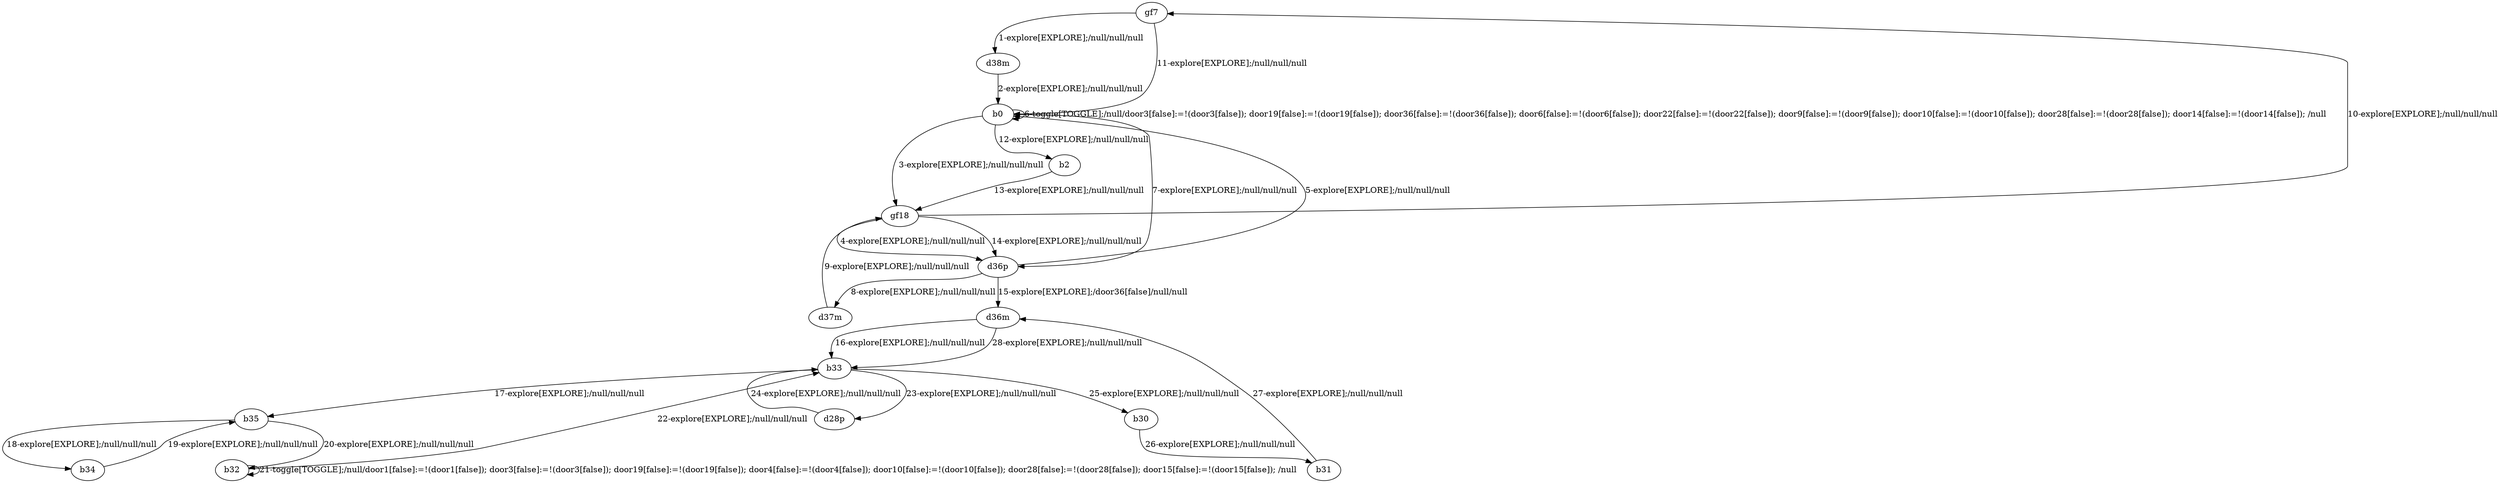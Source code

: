 # Total number of goals covered by this test: 7
# b35 --> b34
# d36m --> b33
# b33 --> b30
# b32 --> b32
# b32 --> b33
# b30 --> b31
# b34 --> b35

digraph g {
"gf7" -> "d38m" [label = "1-explore[EXPLORE];/null/null/null"];
"d38m" -> "b0" [label = "2-explore[EXPLORE];/null/null/null"];
"b0" -> "gf18" [label = "3-explore[EXPLORE];/null/null/null"];
"gf18" -> "d36p" [label = "4-explore[EXPLORE];/null/null/null"];
"d36p" -> "b0" [label = "5-explore[EXPLORE];/null/null/null"];
"b0" -> "b0" [label = "6-toggle[TOGGLE];/null/door3[false]:=!(door3[false]); door19[false]:=!(door19[false]); door36[false]:=!(door36[false]); door6[false]:=!(door6[false]); door22[false]:=!(door22[false]); door9[false]:=!(door9[false]); door10[false]:=!(door10[false]); door28[false]:=!(door28[false]); door14[false]:=!(door14[false]); /null"];
"b0" -> "d36p" [label = "7-explore[EXPLORE];/null/null/null"];
"d36p" -> "d37m" [label = "8-explore[EXPLORE];/null/null/null"];
"d37m" -> "gf18" [label = "9-explore[EXPLORE];/null/null/null"];
"gf18" -> "gf7" [label = "10-explore[EXPLORE];/null/null/null"];
"gf7" -> "b0" [label = "11-explore[EXPLORE];/null/null/null"];
"b0" -> "b2" [label = "12-explore[EXPLORE];/null/null/null"];
"b2" -> "gf18" [label = "13-explore[EXPLORE];/null/null/null"];
"gf18" -> "d36p" [label = "14-explore[EXPLORE];/null/null/null"];
"d36p" -> "d36m" [label = "15-explore[EXPLORE];/door36[false]/null/null"];
"d36m" -> "b33" [label = "16-explore[EXPLORE];/null/null/null"];
"b33" -> "b35" [label = "17-explore[EXPLORE];/null/null/null"];
"b35" -> "b34" [label = "18-explore[EXPLORE];/null/null/null"];
"b34" -> "b35" [label = "19-explore[EXPLORE];/null/null/null"];
"b35" -> "b32" [label = "20-explore[EXPLORE];/null/null/null"];
"b32" -> "b32" [label = "21-toggle[TOGGLE];/null/door1[false]:=!(door1[false]); door3[false]:=!(door3[false]); door19[false]:=!(door19[false]); door4[false]:=!(door4[false]); door10[false]:=!(door10[false]); door28[false]:=!(door28[false]); door15[false]:=!(door15[false]); /null"];
"b32" -> "b33" [label = "22-explore[EXPLORE];/null/null/null"];
"b33" -> "d28p" [label = "23-explore[EXPLORE];/null/null/null"];
"d28p" -> "b33" [label = "24-explore[EXPLORE];/null/null/null"];
"b33" -> "b30" [label = "25-explore[EXPLORE];/null/null/null"];
"b30" -> "b31" [label = "26-explore[EXPLORE];/null/null/null"];
"b31" -> "d36m" [label = "27-explore[EXPLORE];/null/null/null"];
"d36m" -> "b33" [label = "28-explore[EXPLORE];/null/null/null"];
}